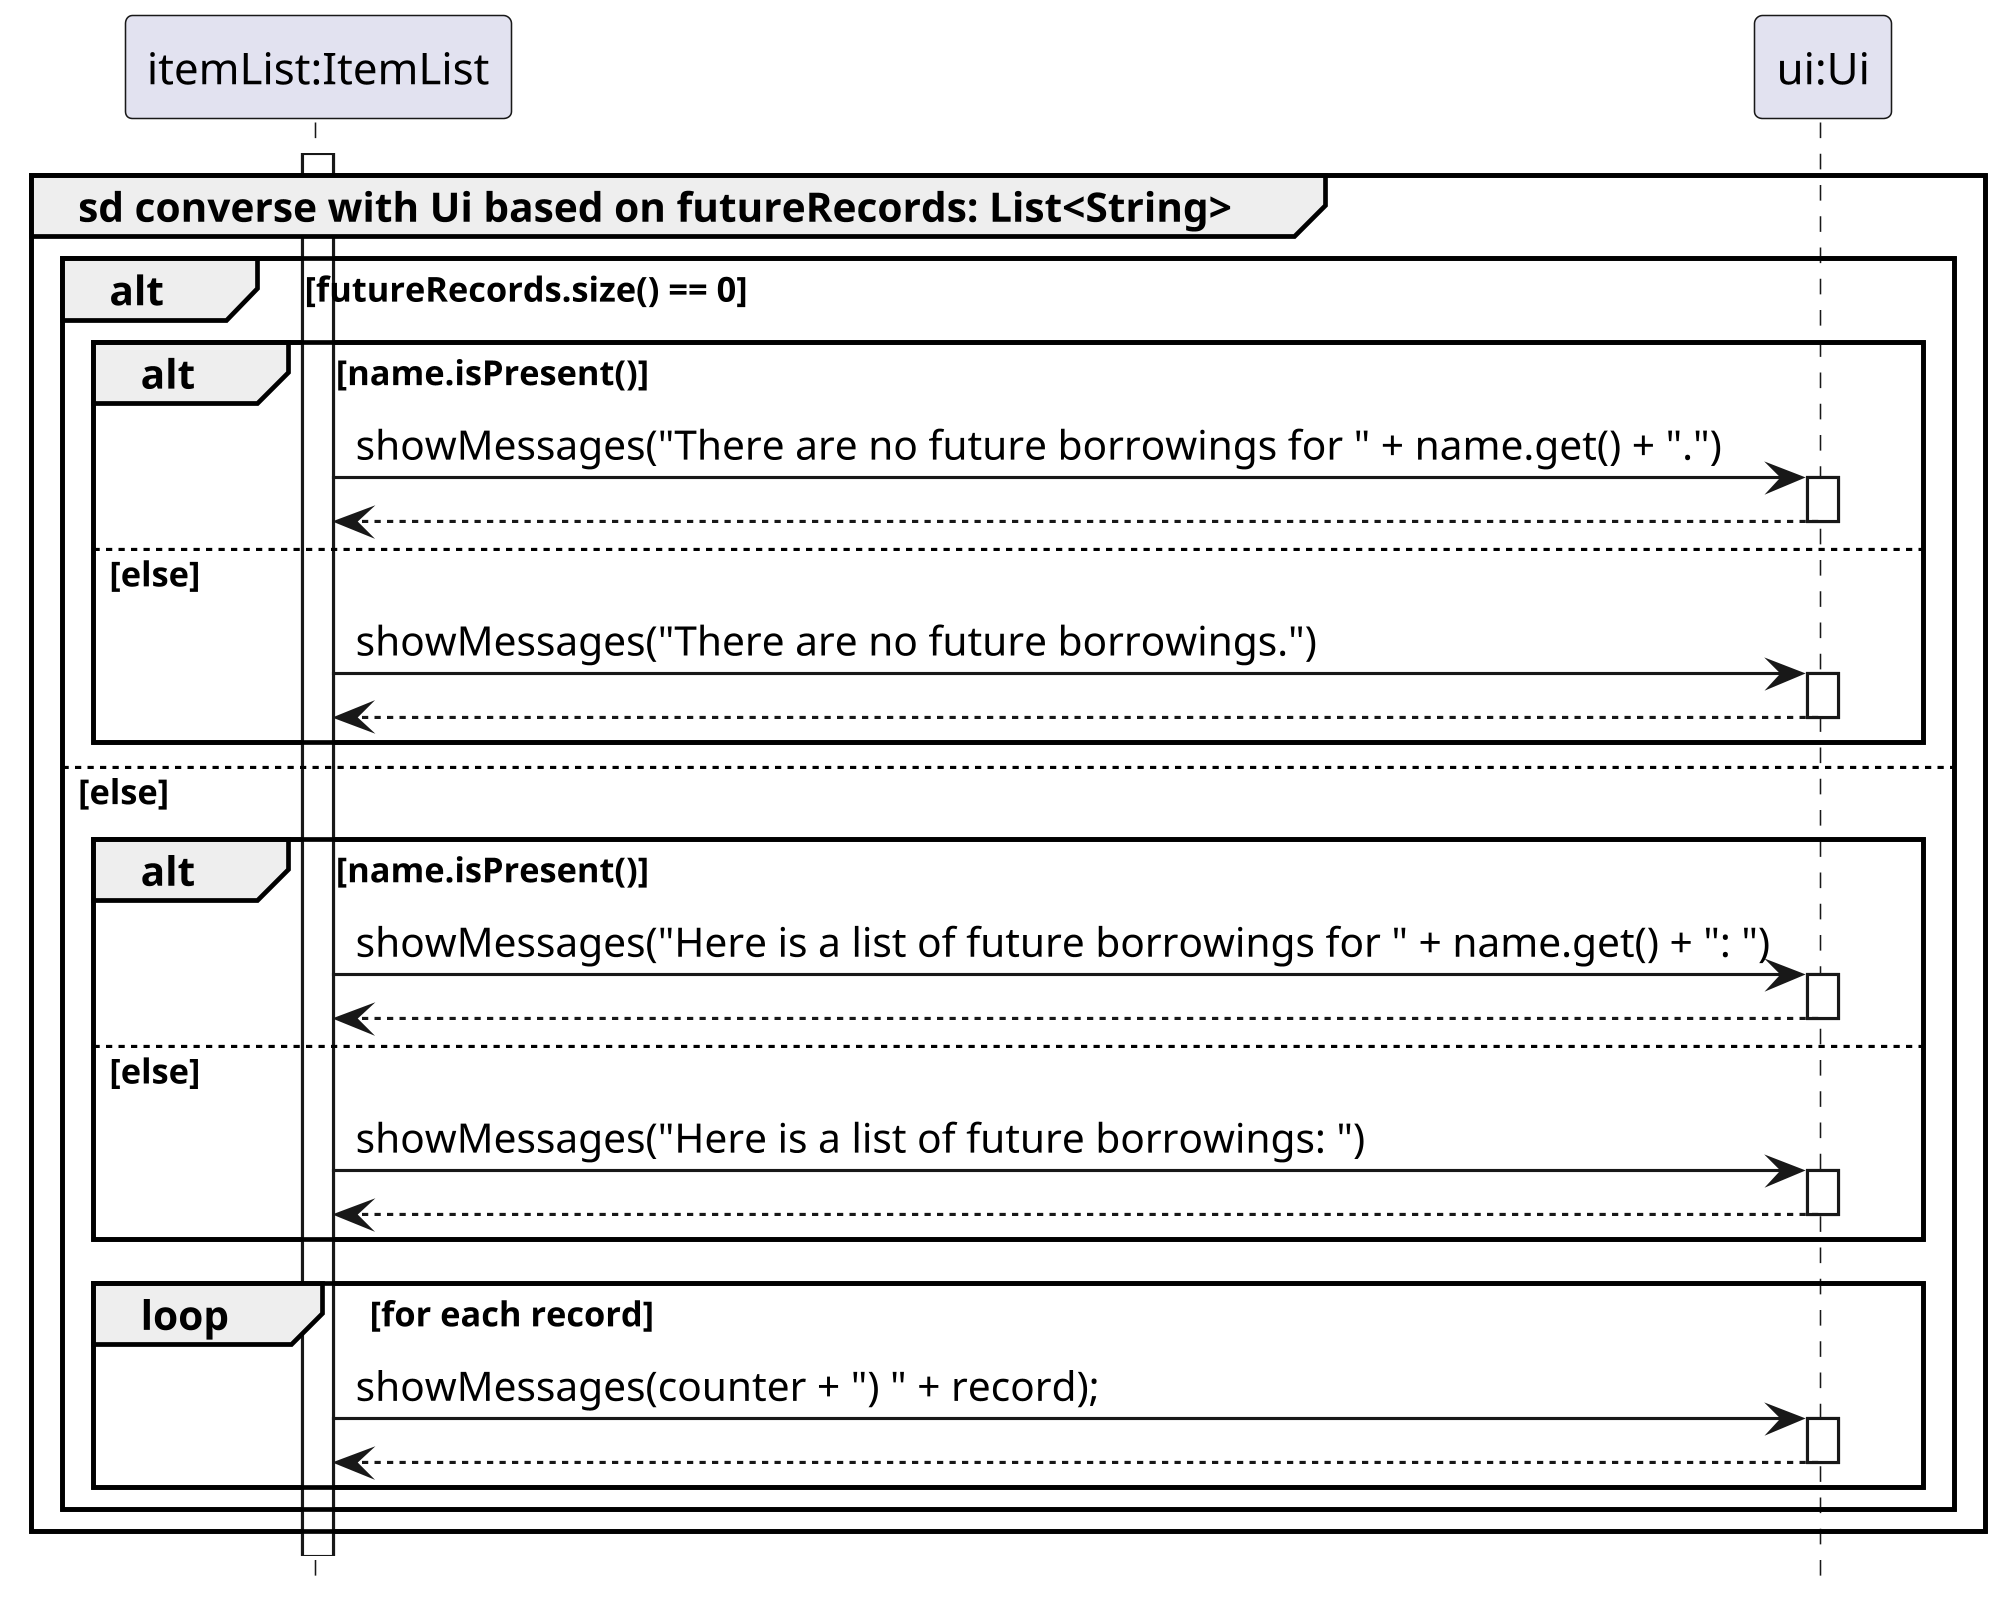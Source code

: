 @startuml

hide footbox

skinparam dpi 300

Participant "itemList:ItemList" as itemlist
Participant "ui:Ui" as ui

group sd converse with Ui based on futureRecords: List<String>
    activate itemlist
    alt futureRecords.size() == 0
        alt name.isPresent()
            itemlist -> ui: showMessages("There are no future borrowings for " + name.get() + ".")
            activate ui
            return
        else else
            itemlist -> ui: showMessages("There are no future borrowings.")
            activate ui
            return
        end
    else else
        alt name.isPresent()
            itemlist -> ui: showMessages("Here is a list of future borrowings for " + name.get() + ": ")
            activate ui
            return
        else else
            itemlist -> ui: showMessages("Here is a list of future borrowings: ")
            activate ui
            return
        end

        loop for each record
            itemlist -> ui: showMessages(counter + ") " + record);
            activate ui
            return
        end
    end


end
@enduml